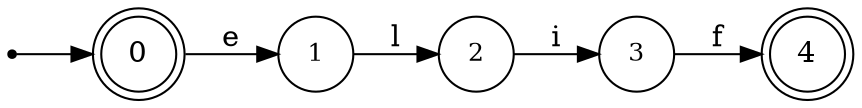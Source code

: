 digraph finite_state_machine {
	rankdir=LR;
	size="10,10"

	node [ shape = doublecircle, label = "0", fontsize  = 14] n0;

	node [ shape = circle, label = "1", fontsize  = 12] n1;
	node [ shape = circle, label = "2", fontsize  = 12] n2;
	node [ shape = circle, label = "3", fontsize  = 12] n3;

	node [ shape = doublecircle, label = "4", fontsize  = 14] n4;

	node [shape = point ]; qi
	qi -> n0;

	n0 -> n1 [ label = "e" ];
	n1 -> n2 [ label = "l" ];
	n2 -> n3 [ label = "i" ];
	n3 -> n4 [ label = "f" ];
}